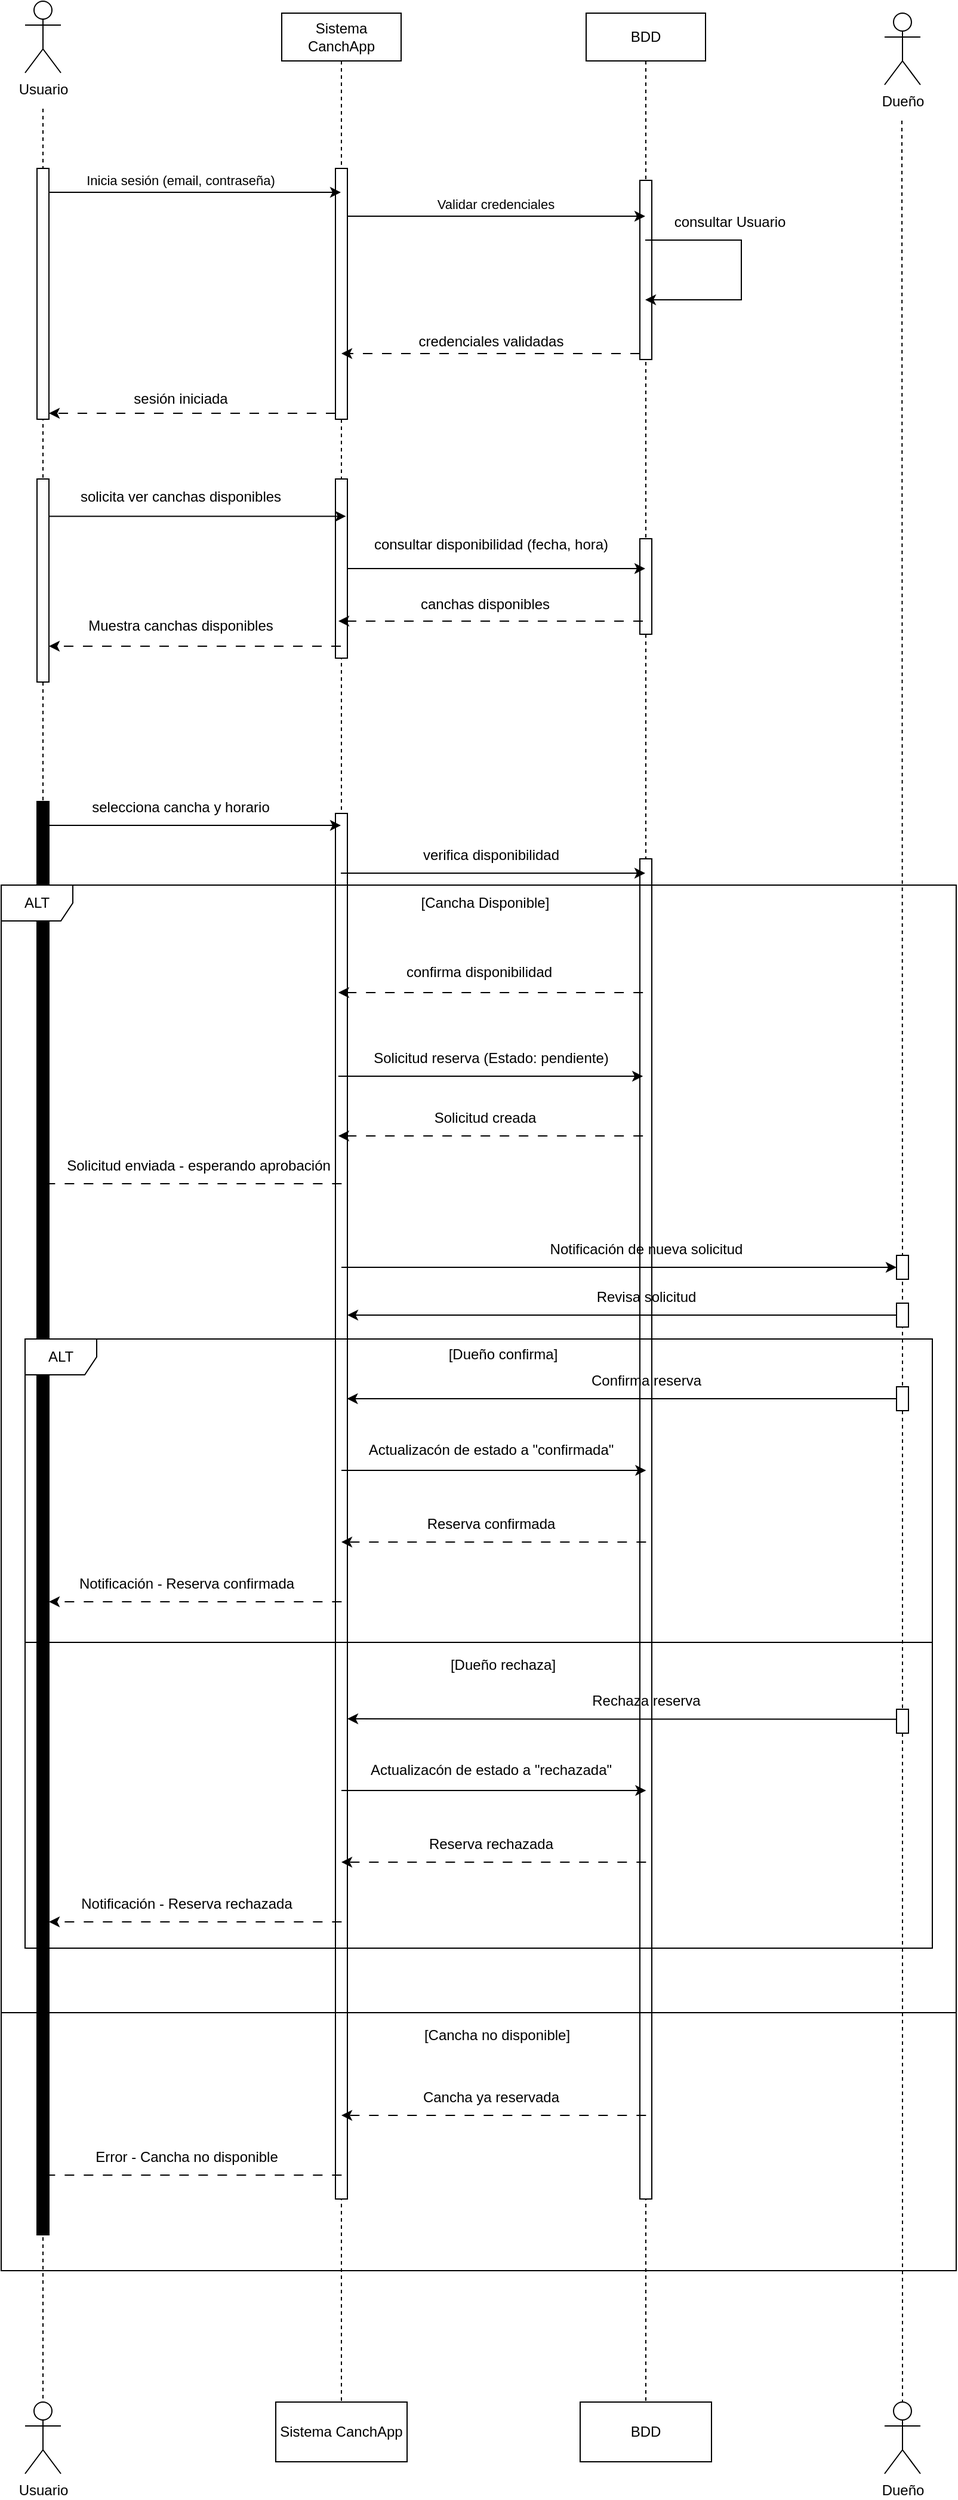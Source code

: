 <mxfile version="28.2.5">
  <diagram name="Page-1" id="2YBvvXClWsGukQMizWep">
    <mxGraphModel dx="935" dy="958" grid="1" gridSize="10" guides="1" tooltips="1" connect="1" arrows="1" fold="1" page="1" pageScale="1" pageWidth="850" pageHeight="1100" math="0" shadow="0">
      <root>
        <mxCell id="0" />
        <mxCell id="1" parent="0" />
        <mxCell id="aM9ryv3xv72pqoxQDRHE-5" value="BDD" style="shape=umlLifeline;perimeter=lifelinePerimeter;whiteSpace=wrap;html=1;container=0;dropTarget=0;collapsible=0;recursiveResize=0;outlineConnect=0;portConstraint=eastwest;newEdgeStyle={&quot;edgeStyle&quot;:&quot;elbowEdgeStyle&quot;,&quot;elbow&quot;:&quot;vertical&quot;,&quot;curved&quot;:0,&quot;rounded&quot;:0};" parent="1" vertex="1">
          <mxGeometry x="580" y="40" width="100" height="2000" as="geometry" />
        </mxCell>
        <mxCell id="bF0VFyv6rNyYzEHwLeg6-15" value="" style="html=1;points=[[0,0,0,0,5],[0,1,0,0,-5],[1,0,0,0,5],[1,1,0,0,-5]];perimeter=orthogonalPerimeter;outlineConnect=0;targetShapes=umlLifeline;portConstraint=eastwest;newEdgeStyle={&quot;curved&quot;:0,&quot;rounded&quot;:0};fillColor=light-dark(#FFFFFF,#999999);" vertex="1" parent="aM9ryv3xv72pqoxQDRHE-5">
          <mxGeometry x="45" y="140" width="10" height="150" as="geometry" />
        </mxCell>
        <mxCell id="bF0VFyv6rNyYzEHwLeg6-35" value="" style="html=1;points=[[0,0,0,0,5],[0,1,0,0,-5],[1,0,0,0,5],[1,1,0,0,-5]];perimeter=orthogonalPerimeter;outlineConnect=0;targetShapes=umlLifeline;portConstraint=eastwest;newEdgeStyle={&quot;curved&quot;:0,&quot;rounded&quot;:0};fillColor=light-dark(#FFFFFF,#999999);" vertex="1" parent="aM9ryv3xv72pqoxQDRHE-5">
          <mxGeometry x="45" y="440" width="10" height="80" as="geometry" />
        </mxCell>
        <mxCell id="bF0VFyv6rNyYzEHwLeg6-95" value="" style="html=1;points=[[0,0,0,0,5],[0,1,0,0,-5],[1,0,0,0,5],[1,1,0,0,-5]];perimeter=orthogonalPerimeter;outlineConnect=0;targetShapes=umlLifeline;portConstraint=eastwest;newEdgeStyle={&quot;curved&quot;:0,&quot;rounded&quot;:0};fillColor=light-dark(#FFFFFF,#999999);" vertex="1" parent="1">
          <mxGeometry x="625" y="748" width="10" height="1122" as="geometry" />
        </mxCell>
        <mxCell id="aM9ryv3xv72pqoxQDRHE-1" value="Sistema CanchApp" style="shape=umlLifeline;perimeter=lifelinePerimeter;whiteSpace=wrap;html=1;container=0;dropTarget=0;collapsible=0;recursiveResize=0;outlineConnect=0;portConstraint=eastwest;newEdgeStyle={&quot;edgeStyle&quot;:&quot;elbowEdgeStyle&quot;,&quot;elbow&quot;:&quot;vertical&quot;,&quot;curved&quot;:0,&quot;rounded&quot;:0};" parent="1" vertex="1">
          <mxGeometry x="325" y="40" width="100" height="2000" as="geometry" />
        </mxCell>
        <mxCell id="bF0VFyv6rNyYzEHwLeg6-13" value="" style="html=1;points=[[0,0,0,0,5],[0,1,0,0,-5],[1,0,0,0,5],[1,1,0,0,-5]];perimeter=orthogonalPerimeter;outlineConnect=0;targetShapes=umlLifeline;portConstraint=eastwest;newEdgeStyle={&quot;curved&quot;:0,&quot;rounded&quot;:0};fillColor=light-dark(#FFFFFF,#999999);" vertex="1" parent="aM9ryv3xv72pqoxQDRHE-1">
          <mxGeometry x="45" y="130" width="10" height="210" as="geometry" />
        </mxCell>
        <mxCell id="bF0VFyv6rNyYzEHwLeg6-27" value="" style="html=1;points=[[0,0,0,0,5],[0,1,0,0,-5],[1,0,0,0,5],[1,1,0,0,-5]];perimeter=orthogonalPerimeter;outlineConnect=0;targetShapes=umlLifeline;portConstraint=eastwest;newEdgeStyle={&quot;curved&quot;:0,&quot;rounded&quot;:0};fillColor=light-dark(#FFFFFF,#999999);" vertex="1" parent="aM9ryv3xv72pqoxQDRHE-1">
          <mxGeometry x="45" y="390" width="10" height="150" as="geometry" />
        </mxCell>
        <mxCell id="bF0VFyv6rNyYzEHwLeg6-94" value="" style="html=1;points=[[0,0,0,0,5],[0,1,0,0,-5],[1,0,0,0,5],[1,1,0,0,-5]];perimeter=orthogonalPerimeter;outlineConnect=0;targetShapes=umlLifeline;portConstraint=eastwest;newEdgeStyle={&quot;curved&quot;:0,&quot;rounded&quot;:0};fillColor=light-dark(#FFFFFF,#999999);" vertex="1" parent="1">
          <mxGeometry x="370" y="710" width="10" height="1160" as="geometry" />
        </mxCell>
        <mxCell id="bF0VFyv6rNyYzEHwLeg6-2" style="edgeStyle=orthogonalEdgeStyle;rounded=0;orthogonalLoop=1;jettySize=auto;html=1;curved=0;endArrow=none;endFill=0;dashed=1;" edge="1" parent="1">
          <mxGeometry relative="1" as="geometry">
            <mxPoint x="125" y="2040" as="targetPoint" />
            <mxPoint x="125" y="120" as="sourcePoint" />
          </mxGeometry>
        </mxCell>
        <mxCell id="bF0VFyv6rNyYzEHwLeg6-89" value="" style="html=1;points=[[0,0,0,0,5],[0,1,0,0,-5],[1,0,0,0,5],[1,1,0,0,-5]];perimeter=orthogonalPerimeter;outlineConnect=0;targetShapes=umlLifeline;portConstraint=eastwest;newEdgeStyle={&quot;curved&quot;:0,&quot;rounded&quot;:0};strokeColor=light-dark(#000000,#FFFFFF);fillColor=light-dark(#000000,#999999);fillStyle=auto;" vertex="1" parent="1">
          <mxGeometry x="120" y="700" width="10" height="1200" as="geometry" />
        </mxCell>
        <mxCell id="bF0VFyv6rNyYzEHwLeg6-48" value="" style="edgeStyle=none;orthogonalLoop=1;jettySize=auto;html=1;rounded=0;shadow=0;" edge="1" parent="1">
          <mxGeometry width="100" relative="1" as="geometry">
            <mxPoint x="372.41" y="930" as="sourcePoint" />
            <mxPoint x="627.586" y="930" as="targetPoint" />
            <Array as="points" />
          </mxGeometry>
        </mxCell>
        <mxCell id="bF0VFyv6rNyYzEHwLeg6-1" value="Usuario" style="shape=umlActor;verticalLabelPosition=bottom;verticalAlign=top;html=1;outlineConnect=0;" vertex="1" parent="1">
          <mxGeometry x="110" y="30" width="30" height="60" as="geometry" />
        </mxCell>
        <mxCell id="bF0VFyv6rNyYzEHwLeg6-5" style="edgeStyle=orthogonalEdgeStyle;rounded=0;orthogonalLoop=1;jettySize=auto;html=1;endArrow=none;endFill=0;dashed=1;" edge="1" parent="1">
          <mxGeometry relative="1" as="geometry">
            <mxPoint x="845" y="2040" as="targetPoint" />
            <mxPoint x="844.5" y="130" as="sourcePoint" />
          </mxGeometry>
        </mxCell>
        <mxCell id="bF0VFyv6rNyYzEHwLeg6-3" value="Dueño" style="shape=umlActor;verticalLabelPosition=bottom;verticalAlign=top;html=1;outlineConnect=0;" vertex="1" parent="1">
          <mxGeometry x="830" y="40" width="30" height="60" as="geometry" />
        </mxCell>
        <mxCell id="bF0VFyv6rNyYzEHwLeg6-10" style="edgeStyle=orthogonalEdgeStyle;rounded=0;orthogonalLoop=1;jettySize=auto;html=1;curved=0;" edge="1" parent="1" source="bF0VFyv6rNyYzEHwLeg6-8" target="aM9ryv3xv72pqoxQDRHE-1">
          <mxGeometry relative="1" as="geometry">
            <mxPoint x="340" y="180" as="targetPoint" />
            <Array as="points">
              <mxPoint x="180" y="190" />
              <mxPoint x="180" y="190" />
            </Array>
          </mxGeometry>
        </mxCell>
        <mxCell id="bF0VFyv6rNyYzEHwLeg6-11" value="Inicia sesión (email, contraseña)" style="edgeLabel;html=1;align=center;verticalAlign=middle;resizable=0;points=[];" vertex="1" connectable="0" parent="bF0VFyv6rNyYzEHwLeg6-10">
          <mxGeometry x="0.008" y="2" relative="1" as="geometry">
            <mxPoint x="-13" y="-8" as="offset" />
          </mxGeometry>
        </mxCell>
        <mxCell id="bF0VFyv6rNyYzEHwLeg6-8" value="" style="html=1;points=[[0,0,0,0,5],[0,1,0,0,-5],[1,0,0,0,5],[1,1,0,0,-5]];perimeter=orthogonalPerimeter;outlineConnect=0;targetShapes=umlLifeline;portConstraint=eastwest;newEdgeStyle={&quot;curved&quot;:0,&quot;rounded&quot;:0};fillColor=light-dark(#FFFFFF,#999999);" vertex="1" parent="1">
          <mxGeometry x="120" y="170" width="10" height="210" as="geometry" />
        </mxCell>
        <mxCell id="bF0VFyv6rNyYzEHwLeg6-14" style="edgeStyle=orthogonalEdgeStyle;rounded=0;orthogonalLoop=1;jettySize=auto;html=1;curved=0;" edge="1" parent="1" source="bF0VFyv6rNyYzEHwLeg6-13" target="aM9ryv3xv72pqoxQDRHE-5">
          <mxGeometry relative="1" as="geometry">
            <mxPoint x="570" y="220" as="targetPoint" />
            <Array as="points">
              <mxPoint x="560" y="210" />
              <mxPoint x="560" y="210" />
            </Array>
          </mxGeometry>
        </mxCell>
        <mxCell id="bF0VFyv6rNyYzEHwLeg6-16" value="Validar credenciales" style="edgeLabel;html=1;align=center;verticalAlign=middle;resizable=0;points=[];" vertex="1" connectable="0" parent="bF0VFyv6rNyYzEHwLeg6-14">
          <mxGeometry x="-0.009" y="-2" relative="1" as="geometry">
            <mxPoint y="-12" as="offset" />
          </mxGeometry>
        </mxCell>
        <mxCell id="bF0VFyv6rNyYzEHwLeg6-17" value="" style="html=1;points=[[0,0,0,0,5],[0,1,0,0,-5],[1,0,0,0,5],[1,1,0,0,-5]];perimeter=orthogonalPerimeter;outlineConnect=0;targetShapes=umlLifeline;portConstraint=eastwest;newEdgeStyle={&quot;curved&quot;:0,&quot;rounded&quot;:0};fillColor=light-dark(#FFFFFF,#999999);" vertex="1" parent="1">
          <mxGeometry x="120" y="430" width="10" height="170" as="geometry" />
        </mxCell>
        <mxCell id="bF0VFyv6rNyYzEHwLeg6-18" value="" style="endArrow=classic;html=1;rounded=0;" edge="1" parent="1">
          <mxGeometry width="50" height="50" relative="1" as="geometry">
            <mxPoint x="629.5" y="230" as="sourcePoint" />
            <mxPoint x="629.5" y="280" as="targetPoint" />
            <Array as="points">
              <mxPoint x="710" y="230" />
              <mxPoint x="710" y="280" />
            </Array>
          </mxGeometry>
        </mxCell>
        <mxCell id="bF0VFyv6rNyYzEHwLeg6-20" value="consultar Usuario" style="text;html=1;align=center;verticalAlign=middle;resizable=0;points=[];autosize=1;strokeColor=none;fillColor=none;" vertex="1" parent="1">
          <mxGeometry x="640" y="200" width="120" height="30" as="geometry" />
        </mxCell>
        <mxCell id="bF0VFyv6rNyYzEHwLeg6-21" value="" style="edgeStyle=none;orthogonalLoop=1;jettySize=auto;html=1;rounded=0;exitX=0;exitY=1;exitDx=0;exitDy=-5;exitPerimeter=0;dashed=1;dashPattern=8 8;" edge="1" parent="1" source="bF0VFyv6rNyYzEHwLeg6-15" target="aM9ryv3xv72pqoxQDRHE-1">
          <mxGeometry width="100" relative="1" as="geometry">
            <mxPoint x="450" y="300" as="sourcePoint" />
            <mxPoint x="550" y="300" as="targetPoint" />
            <Array as="points" />
          </mxGeometry>
        </mxCell>
        <mxCell id="bF0VFyv6rNyYzEHwLeg6-22" value="credenciales validadas" style="text;html=1;align=center;verticalAlign=middle;resizable=0;points=[];autosize=1;strokeColor=none;fillColor=none;" vertex="1" parent="1">
          <mxGeometry x="430" y="300" width="140" height="30" as="geometry" />
        </mxCell>
        <mxCell id="bF0VFyv6rNyYzEHwLeg6-23" style="edgeStyle=orthogonalEdgeStyle;rounded=0;orthogonalLoop=1;jettySize=auto;html=1;curved=0;exitX=0;exitY=1;exitDx=0;exitDy=-5;exitPerimeter=0;entryX=1;entryY=1;entryDx=0;entryDy=-5;entryPerimeter=0;dashed=1;dashPattern=8 8;" edge="1" parent="1" source="bF0VFyv6rNyYzEHwLeg6-13" target="bF0VFyv6rNyYzEHwLeg6-8">
          <mxGeometry relative="1" as="geometry" />
        </mxCell>
        <mxCell id="bF0VFyv6rNyYzEHwLeg6-24" value="sesión iniciada" style="text;html=1;align=center;verticalAlign=middle;resizable=0;points=[];autosize=1;strokeColor=none;fillColor=none;" vertex="1" parent="1">
          <mxGeometry x="190" y="348" width="100" height="30" as="geometry" />
        </mxCell>
        <mxCell id="bF0VFyv6rNyYzEHwLeg6-28" value="" style="edgeStyle=none;orthogonalLoop=1;jettySize=auto;html=1;rounded=0;entryX=0.88;entryY=0.208;entryDx=0;entryDy=0;entryPerimeter=0;" edge="1" parent="1" source="bF0VFyv6rNyYzEHwLeg6-17" target="bF0VFyv6rNyYzEHwLeg6-27">
          <mxGeometry width="100" relative="1" as="geometry">
            <mxPoint x="190" y="450" as="sourcePoint" />
            <mxPoint x="290" y="450" as="targetPoint" />
            <Array as="points" />
          </mxGeometry>
        </mxCell>
        <mxCell id="bF0VFyv6rNyYzEHwLeg6-29" value="solicita ver canchas disponibles" style="text;html=1;align=center;verticalAlign=middle;resizable=0;points=[];autosize=1;strokeColor=none;fillColor=none;" vertex="1" parent="1">
          <mxGeometry x="145" y="430" width="190" height="30" as="geometry" />
        </mxCell>
        <mxCell id="bF0VFyv6rNyYzEHwLeg6-31" value="" style="edgeStyle=none;orthogonalLoop=1;jettySize=auto;html=1;rounded=0;" edge="1" parent="1" source="bF0VFyv6rNyYzEHwLeg6-27" target="aM9ryv3xv72pqoxQDRHE-5">
          <mxGeometry width="100" relative="1" as="geometry">
            <mxPoint x="440" y="480" as="sourcePoint" />
            <mxPoint x="540" y="480" as="targetPoint" />
            <Array as="points" />
          </mxGeometry>
        </mxCell>
        <mxCell id="bF0VFyv6rNyYzEHwLeg6-32" value="consultar disponibilidad (fecha, hora)" style="text;html=1;align=center;verticalAlign=middle;resizable=0;points=[];autosize=1;strokeColor=none;fillColor=none;" vertex="1" parent="1">
          <mxGeometry x="390" y="470" width="220" height="30" as="geometry" />
        </mxCell>
        <mxCell id="bF0VFyv6rNyYzEHwLeg6-33" value="" style="edgeStyle=none;orthogonalLoop=1;jettySize=auto;html=1;rounded=0;dashed=1;dashPattern=8 8;" edge="1" parent="1">
          <mxGeometry width="100" relative="1" as="geometry">
            <mxPoint x="627.5" y="549" as="sourcePoint" />
            <mxPoint x="372.5" y="549" as="targetPoint" />
            <Array as="points" />
          </mxGeometry>
        </mxCell>
        <mxCell id="bF0VFyv6rNyYzEHwLeg6-34" value="canchas disponibles" style="text;html=1;align=center;verticalAlign=middle;resizable=0;points=[];autosize=1;strokeColor=none;fillColor=none;" vertex="1" parent="1">
          <mxGeometry x="430" y="520" width="130" height="30" as="geometry" />
        </mxCell>
        <mxCell id="bF0VFyv6rNyYzEHwLeg6-36" value="" style="edgeStyle=none;orthogonalLoop=1;jettySize=auto;html=1;rounded=0;dashed=1;dashPattern=8 8;" edge="1" parent="1" target="bF0VFyv6rNyYzEHwLeg6-17">
          <mxGeometry width="100" relative="1" as="geometry">
            <mxPoint x="374.5" y="570" as="sourcePoint" />
            <mxPoint x="140" y="570" as="targetPoint" />
            <Array as="points" />
          </mxGeometry>
        </mxCell>
        <mxCell id="bF0VFyv6rNyYzEHwLeg6-37" value="Muestra canchas disponibles" style="text;html=1;align=center;verticalAlign=middle;resizable=0;points=[];autosize=1;strokeColor=none;fillColor=none;" vertex="1" parent="1">
          <mxGeometry x="150" y="538" width="180" height="30" as="geometry" />
        </mxCell>
        <mxCell id="bF0VFyv6rNyYzEHwLeg6-38" value="" style="edgeStyle=none;orthogonalLoop=1;jettySize=auto;html=1;rounded=0;" edge="1" parent="1" target="aM9ryv3xv72pqoxQDRHE-1">
          <mxGeometry width="100" relative="1" as="geometry">
            <mxPoint x="130" y="720" as="sourcePoint" />
            <mxPoint x="260" y="720" as="targetPoint" />
            <Array as="points" />
          </mxGeometry>
        </mxCell>
        <mxCell id="bF0VFyv6rNyYzEHwLeg6-39" value="selecciona cancha y horario" style="text;html=1;align=center;verticalAlign=middle;resizable=0;points=[];autosize=1;strokeColor=none;fillColor=none;" vertex="1" parent="1">
          <mxGeometry x="155" y="690" width="170" height="30" as="geometry" />
        </mxCell>
        <mxCell id="bF0VFyv6rNyYzEHwLeg6-40" value="" style="edgeStyle=none;orthogonalLoop=1;jettySize=auto;html=1;rounded=0;" edge="1" parent="1">
          <mxGeometry width="100" relative="1" as="geometry">
            <mxPoint x="374.5" y="760" as="sourcePoint" />
            <mxPoint x="629.5" y="760" as="targetPoint" />
            <Array as="points" />
          </mxGeometry>
        </mxCell>
        <mxCell id="bF0VFyv6rNyYzEHwLeg6-41" value="verifica disponibilidad" style="text;html=1;align=center;verticalAlign=middle;resizable=0;points=[];autosize=1;strokeColor=none;fillColor=none;" vertex="1" parent="1">
          <mxGeometry x="430" y="730" width="140" height="30" as="geometry" />
        </mxCell>
        <mxCell id="bF0VFyv6rNyYzEHwLeg6-43" value="[Cancha Disponible]" style="text;html=1;align=center;verticalAlign=middle;resizable=0;points=[];autosize=1;strokeColor=none;fillColor=none;" vertex="1" parent="1">
          <mxGeometry x="430" y="770" width="130" height="30" as="geometry" />
        </mxCell>
        <mxCell id="bF0VFyv6rNyYzEHwLeg6-46" value="" style="edgeStyle=none;orthogonalLoop=1;jettySize=auto;html=1;rounded=0;dashed=1;dashPattern=8 8;" edge="1" parent="1">
          <mxGeometry width="100" relative="1" as="geometry">
            <mxPoint x="627.586" y="860" as="sourcePoint" />
            <mxPoint x="372.41" y="860" as="targetPoint" />
            <Array as="points" />
          </mxGeometry>
        </mxCell>
        <mxCell id="bF0VFyv6rNyYzEHwLeg6-47" value="confirma disponibilidad" style="text;html=1;align=center;verticalAlign=middle;resizable=0;points=[];autosize=1;strokeColor=none;fillColor=none;" vertex="1" parent="1">
          <mxGeometry x="415" y="828" width="150" height="30" as="geometry" />
        </mxCell>
        <mxCell id="bF0VFyv6rNyYzEHwLeg6-49" value="Solicitud reserva (Estado: pendiente)" style="text;html=1;align=center;verticalAlign=middle;resizable=0;points=[];autosize=1;strokeColor=none;fillColor=none;" vertex="1" parent="1">
          <mxGeometry x="390" y="900" width="220" height="30" as="geometry" />
        </mxCell>
        <mxCell id="bF0VFyv6rNyYzEHwLeg6-50" value="" style="edgeStyle=none;orthogonalLoop=1;jettySize=auto;html=1;rounded=0;dashed=1;dashPattern=8 8;" edge="1" parent="1">
          <mxGeometry width="100" relative="1" as="geometry">
            <mxPoint x="627.586" y="980" as="sourcePoint" />
            <mxPoint x="372.41" y="980" as="targetPoint" />
            <Array as="points" />
          </mxGeometry>
        </mxCell>
        <mxCell id="bF0VFyv6rNyYzEHwLeg6-51" value="Solicitud creada" style="text;html=1;align=center;verticalAlign=middle;resizable=0;points=[];autosize=1;strokeColor=none;fillColor=none;" vertex="1" parent="1">
          <mxGeometry x="440" y="950" width="110" height="30" as="geometry" />
        </mxCell>
        <mxCell id="bF0VFyv6rNyYzEHwLeg6-52" value="" style="edgeStyle=none;orthogonalLoop=1;jettySize=auto;html=1;rounded=0;dashed=1;dashPattern=8 8;" edge="1" parent="1">
          <mxGeometry width="100" relative="1" as="geometry">
            <mxPoint x="375.176" y="1020" as="sourcePoint" />
            <mxPoint x="120" y="1020" as="targetPoint" />
            <Array as="points" />
          </mxGeometry>
        </mxCell>
        <mxCell id="bF0VFyv6rNyYzEHwLeg6-53" value="Solicitud enviada - esperando aprobación" style="text;html=1;align=center;verticalAlign=middle;resizable=0;points=[];autosize=1;strokeColor=none;fillColor=none;" vertex="1" parent="1">
          <mxGeometry x="135" y="990" width="240" height="30" as="geometry" />
        </mxCell>
        <mxCell id="bF0VFyv6rNyYzEHwLeg6-54" value="" style="edgeStyle=none;orthogonalLoop=1;jettySize=auto;html=1;rounded=0;" edge="1" parent="1">
          <mxGeometry width="100" relative="1" as="geometry">
            <mxPoint x="375" y="1090" as="sourcePoint" />
            <mxPoint x="840" y="1090" as="targetPoint" />
            <Array as="points" />
          </mxGeometry>
        </mxCell>
        <mxCell id="bF0VFyv6rNyYzEHwLeg6-55" value="Notificación de nueva solicitud" style="text;html=1;align=center;verticalAlign=middle;resizable=0;points=[];autosize=1;strokeColor=none;fillColor=none;" vertex="1" parent="1">
          <mxGeometry x="540" y="1060" width="180" height="30" as="geometry" />
        </mxCell>
        <mxCell id="bF0VFyv6rNyYzEHwLeg6-56" value="" style="edgeStyle=none;orthogonalLoop=1;jettySize=auto;html=1;rounded=0;" edge="1" parent="1">
          <mxGeometry width="100" relative="1" as="geometry">
            <mxPoint x="845.3" y="1130" as="sourcePoint" />
            <mxPoint x="380.0" y="1130" as="targetPoint" />
            <Array as="points" />
          </mxGeometry>
        </mxCell>
        <mxCell id="bF0VFyv6rNyYzEHwLeg6-57" value="Revisa solicitud" style="text;html=1;align=center;verticalAlign=middle;resizable=0;points=[];autosize=1;strokeColor=none;fillColor=none;" vertex="1" parent="1">
          <mxGeometry x="575" y="1100" width="110" height="30" as="geometry" />
        </mxCell>
        <mxCell id="bF0VFyv6rNyYzEHwLeg6-58" value="ALT" style="shape=umlFrame;whiteSpace=wrap;html=1;pointerEvents=0;" vertex="1" parent="1">
          <mxGeometry x="110" y="1150" width="760" height="510" as="geometry" />
        </mxCell>
        <mxCell id="bF0VFyv6rNyYzEHwLeg6-59" value="[Dueño confirma]" style="text;html=1;align=center;verticalAlign=middle;resizable=0;points=[];autosize=1;strokeColor=none;fillColor=none;" vertex="1" parent="1">
          <mxGeometry x="455" y="1148" width="110" height="30" as="geometry" />
        </mxCell>
        <mxCell id="bF0VFyv6rNyYzEHwLeg6-60" value="" style="edgeStyle=none;orthogonalLoop=1;jettySize=auto;html=1;rounded=0;" edge="1" parent="1">
          <mxGeometry width="100" relative="1" as="geometry">
            <mxPoint x="840" y="1200" as="sourcePoint" />
            <mxPoint x="379.7" y="1200" as="targetPoint" />
            <Array as="points" />
          </mxGeometry>
        </mxCell>
        <mxCell id="bF0VFyv6rNyYzEHwLeg6-61" value="Confirma reserva" style="text;html=1;align=center;verticalAlign=middle;resizable=0;points=[];autosize=1;strokeColor=none;fillColor=none;" vertex="1" parent="1">
          <mxGeometry x="570" y="1170" width="120" height="30" as="geometry" />
        </mxCell>
        <mxCell id="bF0VFyv6rNyYzEHwLeg6-62" value="" style="edgeStyle=none;orthogonalLoop=1;jettySize=auto;html=1;rounded=0;" edge="1" parent="1">
          <mxGeometry width="100" relative="1" as="geometry">
            <mxPoint x="375.004" y="1260" as="sourcePoint" />
            <mxPoint x="630.18" y="1260" as="targetPoint" />
            <Array as="points" />
          </mxGeometry>
        </mxCell>
        <mxCell id="bF0VFyv6rNyYzEHwLeg6-63" value="Actualizacón de estado a &quot;confirmada&quot;" style="text;html=1;align=center;verticalAlign=middle;resizable=0;points=[];autosize=1;strokeColor=none;fillColor=none;" vertex="1" parent="1">
          <mxGeometry x="385" y="1228" width="230" height="30" as="geometry" />
        </mxCell>
        <mxCell id="bF0VFyv6rNyYzEHwLeg6-64" value="" style="edgeStyle=none;orthogonalLoop=1;jettySize=auto;html=1;rounded=0;dashed=1;dashPattern=8 8;" edge="1" parent="1">
          <mxGeometry width="100" relative="1" as="geometry">
            <mxPoint x="630.176" y="1320" as="sourcePoint" />
            <mxPoint x="375" y="1320" as="targetPoint" />
            <Array as="points" />
          </mxGeometry>
        </mxCell>
        <mxCell id="bF0VFyv6rNyYzEHwLeg6-65" value="Reserva confirmada" style="text;html=1;align=center;verticalAlign=middle;resizable=0;points=[];autosize=1;strokeColor=none;fillColor=none;" vertex="1" parent="1">
          <mxGeometry x="435" y="1290" width="130" height="30" as="geometry" />
        </mxCell>
        <mxCell id="bF0VFyv6rNyYzEHwLeg6-66" value="" style="edgeStyle=none;orthogonalLoop=1;jettySize=auto;html=1;rounded=0;dashed=1;dashPattern=8 8;" edge="1" parent="1">
          <mxGeometry width="100" relative="1" as="geometry">
            <mxPoint x="375.176" y="1370" as="sourcePoint" />
            <mxPoint x="130" y="1370" as="targetPoint" />
            <Array as="points" />
          </mxGeometry>
        </mxCell>
        <mxCell id="bF0VFyv6rNyYzEHwLeg6-67" value="Notificación - Reserva confirmada" style="text;html=1;align=center;verticalAlign=middle;resizable=0;points=[];autosize=1;strokeColor=none;fillColor=none;" vertex="1" parent="1">
          <mxGeometry x="145" y="1340" width="200" height="30" as="geometry" />
        </mxCell>
        <mxCell id="bF0VFyv6rNyYzEHwLeg6-68" value="" style="line;strokeWidth=1;fillColor=none;align=left;verticalAlign=middle;spacingTop=-1;spacingLeft=3;spacingRight=3;rotatable=0;labelPosition=right;points=[];portConstraint=eastwest;strokeColor=inherit;" vertex="1" parent="1">
          <mxGeometry x="110" y="1400" width="760" height="8" as="geometry" />
        </mxCell>
        <mxCell id="bF0VFyv6rNyYzEHwLeg6-70" value="[Dueño rechaza]" style="text;html=1;align=center;verticalAlign=middle;resizable=0;points=[];autosize=1;strokeColor=none;fillColor=none;" vertex="1" parent="1">
          <mxGeometry x="455" y="1408" width="110" height="30" as="geometry" />
        </mxCell>
        <mxCell id="bF0VFyv6rNyYzEHwLeg6-71" value="" style="edgeStyle=none;orthogonalLoop=1;jettySize=auto;html=1;rounded=0;" edge="1" parent="1">
          <mxGeometry width="100" relative="1" as="geometry">
            <mxPoint x="841.176" y="1468.41" as="sourcePoint" />
            <mxPoint x="380" y="1468" as="targetPoint" />
            <Array as="points" />
          </mxGeometry>
        </mxCell>
        <mxCell id="bF0VFyv6rNyYzEHwLeg6-72" value="Rechaza reserva" style="text;html=1;align=center;verticalAlign=middle;resizable=0;points=[];autosize=1;strokeColor=none;fillColor=none;" vertex="1" parent="1">
          <mxGeometry x="575" y="1438" width="110" height="30" as="geometry" />
        </mxCell>
        <mxCell id="bF0VFyv6rNyYzEHwLeg6-73" value="" style="edgeStyle=none;orthogonalLoop=1;jettySize=auto;html=1;rounded=0;" edge="1" parent="1">
          <mxGeometry width="100" relative="1" as="geometry">
            <mxPoint x="375.004" y="1528" as="sourcePoint" />
            <mxPoint x="630.18" y="1528" as="targetPoint" />
            <Array as="points" />
          </mxGeometry>
        </mxCell>
        <mxCell id="bF0VFyv6rNyYzEHwLeg6-74" value="Actualizacón de estado a &quot;rechazada&quot;" style="text;html=1;align=center;verticalAlign=middle;resizable=0;points=[];autosize=1;strokeColor=none;fillColor=none;" vertex="1" parent="1">
          <mxGeometry x="385" y="1496" width="230" height="30" as="geometry" />
        </mxCell>
        <mxCell id="bF0VFyv6rNyYzEHwLeg6-75" value="" style="edgeStyle=none;orthogonalLoop=1;jettySize=auto;html=1;rounded=0;dashed=1;dashPattern=8 8;" edge="1" parent="1">
          <mxGeometry width="100" relative="1" as="geometry">
            <mxPoint x="630.176" y="1588" as="sourcePoint" />
            <mxPoint x="375" y="1588" as="targetPoint" />
            <Array as="points" />
          </mxGeometry>
        </mxCell>
        <mxCell id="bF0VFyv6rNyYzEHwLeg6-76" value="Reserva rechazada" style="text;html=1;align=center;verticalAlign=middle;resizable=0;points=[];autosize=1;strokeColor=none;fillColor=none;" vertex="1" parent="1">
          <mxGeometry x="435" y="1558" width="130" height="30" as="geometry" />
        </mxCell>
        <mxCell id="bF0VFyv6rNyYzEHwLeg6-77" value="" style="edgeStyle=none;orthogonalLoop=1;jettySize=auto;html=1;rounded=0;dashed=1;dashPattern=8 8;" edge="1" parent="1">
          <mxGeometry width="100" relative="1" as="geometry">
            <mxPoint x="375.176" y="1638" as="sourcePoint" />
            <mxPoint x="130" y="1638" as="targetPoint" />
            <Array as="points" />
          </mxGeometry>
        </mxCell>
        <mxCell id="bF0VFyv6rNyYzEHwLeg6-78" value="Notificación - Reserva rechazada" style="text;html=1;align=center;verticalAlign=middle;resizable=0;points=[];autosize=1;strokeColor=none;fillColor=none;" vertex="1" parent="1">
          <mxGeometry x="145" y="1608" width="200" height="30" as="geometry" />
        </mxCell>
        <mxCell id="bF0VFyv6rNyYzEHwLeg6-79" value="" style="line;strokeWidth=1;fillColor=none;align=left;verticalAlign=middle;spacingTop=-1;spacingLeft=3;spacingRight=3;rotatable=0;labelPosition=right;points=[];portConstraint=eastwest;strokeColor=inherit;" vertex="1" parent="1">
          <mxGeometry x="90" y="1710" width="800" height="8" as="geometry" />
        </mxCell>
        <mxCell id="bF0VFyv6rNyYzEHwLeg6-80" value="[Cancha no disponible]" style="text;html=1;align=center;verticalAlign=middle;resizable=0;points=[];autosize=1;strokeColor=none;fillColor=none;" vertex="1" parent="1">
          <mxGeometry x="430" y="1718" width="150" height="30" as="geometry" />
        </mxCell>
        <mxCell id="bF0VFyv6rNyYzEHwLeg6-81" value="Cancha ya reservada" style="text;html=1;align=center;verticalAlign=middle;resizable=0;points=[];autosize=1;strokeColor=none;fillColor=none;" vertex="1" parent="1">
          <mxGeometry x="430" y="1770" width="140" height="30" as="geometry" />
        </mxCell>
        <mxCell id="bF0VFyv6rNyYzEHwLeg6-82" value="" style="edgeStyle=none;orthogonalLoop=1;jettySize=auto;html=1;rounded=0;shadow=0;dashed=1;dashPattern=8 8;" edge="1" parent="1">
          <mxGeometry width="100" relative="1" as="geometry">
            <mxPoint x="630.176" y="1800" as="sourcePoint" />
            <mxPoint x="375" y="1800" as="targetPoint" />
            <Array as="points" />
          </mxGeometry>
        </mxCell>
        <mxCell id="bF0VFyv6rNyYzEHwLeg6-83" value="" style="edgeStyle=none;orthogonalLoop=1;jettySize=auto;html=1;rounded=0;shadow=0;dashed=1;dashPattern=8 8;" edge="1" parent="1">
          <mxGeometry width="100" relative="1" as="geometry">
            <mxPoint x="375.176" y="1850" as="sourcePoint" />
            <mxPoint x="120" y="1850" as="targetPoint" />
            <Array as="points" />
          </mxGeometry>
        </mxCell>
        <mxCell id="bF0VFyv6rNyYzEHwLeg6-84" value="Error - Cancha no disponible" style="text;html=1;align=center;verticalAlign=middle;resizable=0;points=[];autosize=1;strokeColor=none;fillColor=none;" vertex="1" parent="1">
          <mxGeometry x="155" y="1820" width="180" height="30" as="geometry" />
        </mxCell>
        <mxCell id="bF0VFyv6rNyYzEHwLeg6-85" value="Usuario" style="shape=umlActor;verticalLabelPosition=bottom;verticalAlign=top;html=1;" vertex="1" parent="1">
          <mxGeometry x="110" y="2040" width="30" height="60" as="geometry" />
        </mxCell>
        <mxCell id="bF0VFyv6rNyYzEHwLeg6-86" value="Sistema CanchApp" style="html=1;whiteSpace=wrap;" vertex="1" parent="1">
          <mxGeometry x="320" y="2040" width="110" height="50" as="geometry" />
        </mxCell>
        <mxCell id="bF0VFyv6rNyYzEHwLeg6-87" value="BDD" style="html=1;whiteSpace=wrap;" vertex="1" parent="1">
          <mxGeometry x="575" y="2040" width="110" height="50" as="geometry" />
        </mxCell>
        <mxCell id="bF0VFyv6rNyYzEHwLeg6-88" value="Dueño" style="shape=umlActor;verticalLabelPosition=bottom;verticalAlign=top;html=1;" vertex="1" parent="1">
          <mxGeometry x="830" y="2040" width="30" height="60" as="geometry" />
        </mxCell>
        <mxCell id="bF0VFyv6rNyYzEHwLeg6-42" value="ALT" style="shape=umlFrame;whiteSpace=wrap;html=1;pointerEvents=0;noLabel=0;" vertex="1" parent="1">
          <mxGeometry x="90" y="770" width="800" height="1160" as="geometry" />
        </mxCell>
        <mxCell id="bF0VFyv6rNyYzEHwLeg6-96" value="" style="html=1;points=[[0,0,0,0,5],[0,1,0,0,-5],[1,0,0,0,5],[1,1,0,0,-5]];perimeter=orthogonalPerimeter;outlineConnect=0;targetShapes=umlLifeline;portConstraint=eastwest;newEdgeStyle={&quot;curved&quot;:0,&quot;rounded&quot;:0};fillColor=light-dark(#FFFFFF,#999999);" vertex="1" parent="1">
          <mxGeometry x="840" y="1080" width="10" height="20" as="geometry" />
        </mxCell>
        <mxCell id="bF0VFyv6rNyYzEHwLeg6-97" value="" style="html=1;points=[[0,0,0,0,5],[0,1,0,0,-5],[1,0,0,0,5],[1,1,0,0,-5]];perimeter=orthogonalPerimeter;outlineConnect=0;targetShapes=umlLifeline;portConstraint=eastwest;newEdgeStyle={&quot;curved&quot;:0,&quot;rounded&quot;:0};fillColor=light-dark(#FFFFFF,#999999);" vertex="1" parent="1">
          <mxGeometry x="840" y="1120" width="10" height="20" as="geometry" />
        </mxCell>
        <mxCell id="bF0VFyv6rNyYzEHwLeg6-98" value="" style="html=1;points=[[0,0,0,0,5],[0,1,0,0,-5],[1,0,0,0,5],[1,1,0,0,-5]];perimeter=orthogonalPerimeter;outlineConnect=0;targetShapes=umlLifeline;portConstraint=eastwest;newEdgeStyle={&quot;curved&quot;:0,&quot;rounded&quot;:0};fillColor=light-dark(#FFFFFF,#999999);" vertex="1" parent="1">
          <mxGeometry x="840" y="1190" width="10" height="20" as="geometry" />
        </mxCell>
        <mxCell id="bF0VFyv6rNyYzEHwLeg6-99" value="" style="html=1;points=[[0,0,0,0,5],[0,1,0,0,-5],[1,0,0,0,5],[1,1,0,0,-5]];perimeter=orthogonalPerimeter;outlineConnect=0;targetShapes=umlLifeline;portConstraint=eastwest;newEdgeStyle={&quot;curved&quot;:0,&quot;rounded&quot;:0};fillColor=light-dark(#FFFFFF,#999999);" vertex="1" parent="1">
          <mxGeometry x="840" y="1460" width="10" height="20" as="geometry" />
        </mxCell>
      </root>
    </mxGraphModel>
  </diagram>
</mxfile>
